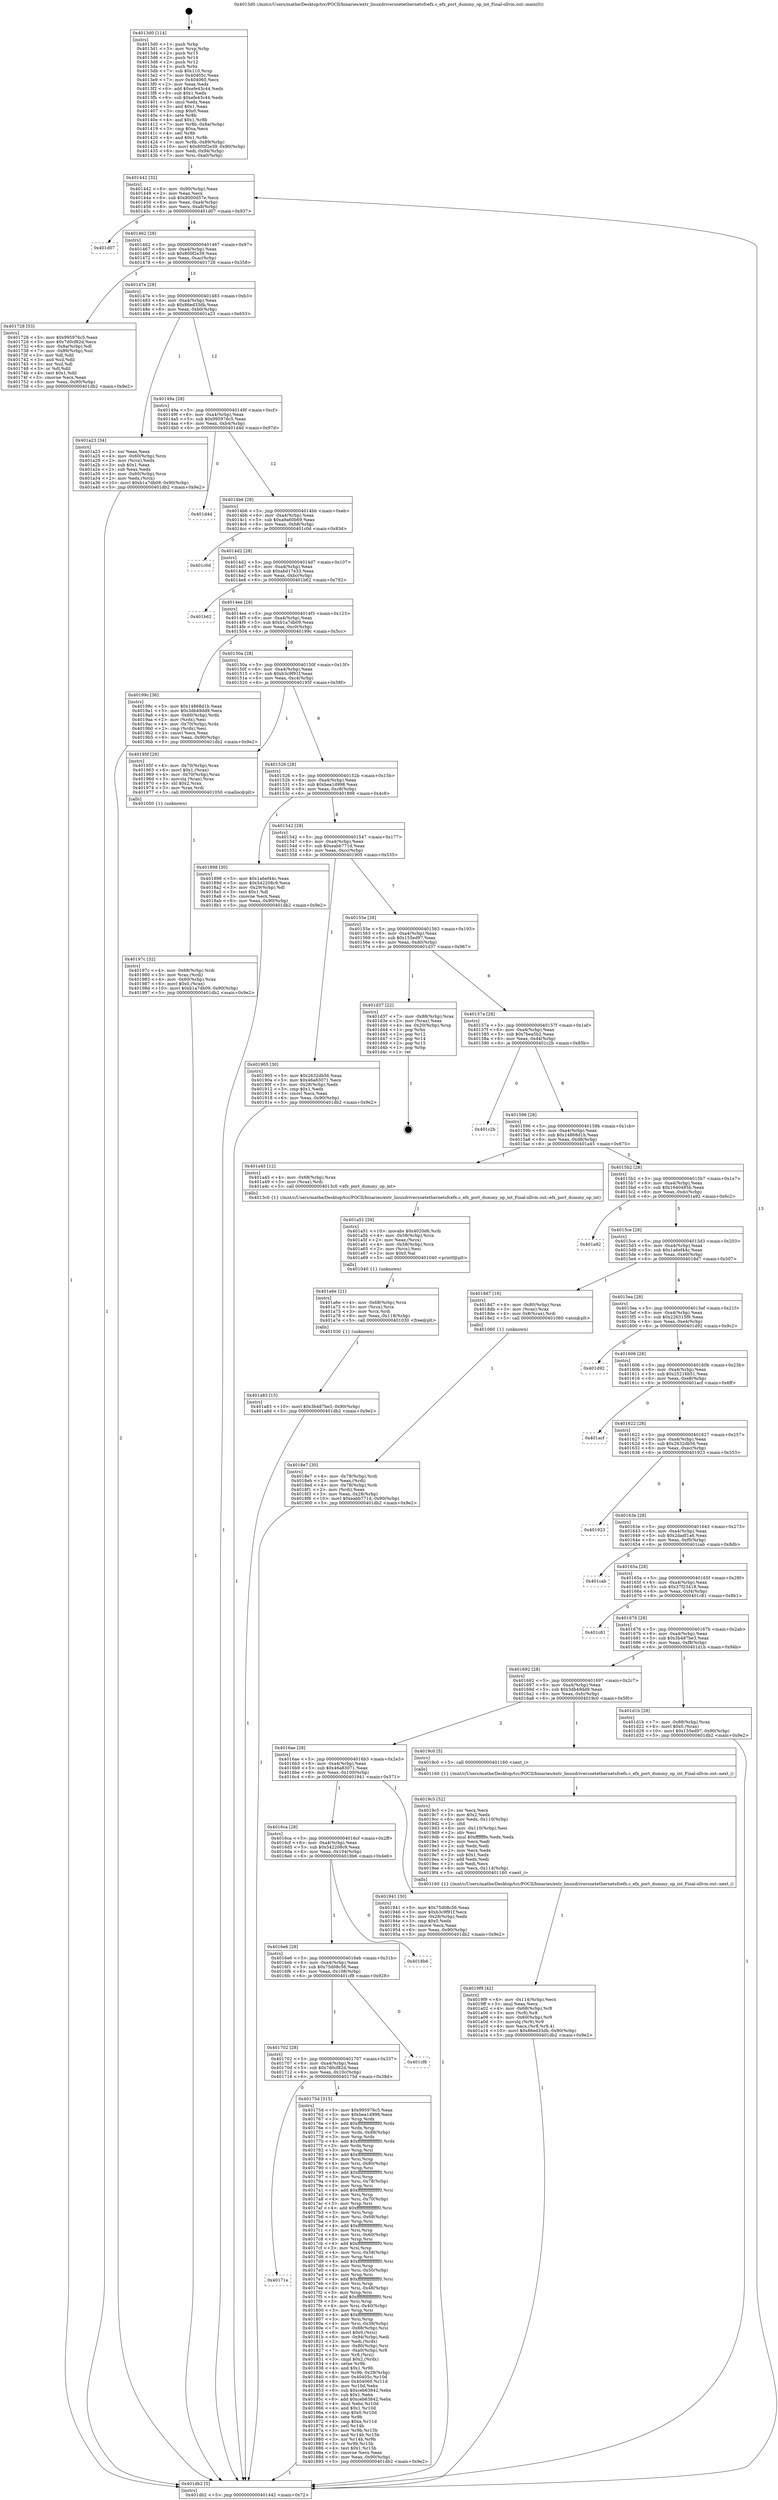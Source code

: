 digraph "0x4013d0" {
  label = "0x4013d0 (/mnt/c/Users/mathe/Desktop/tcc/POCII/binaries/extr_linuxdriversnetethernetsfcefx.c_efx_port_dummy_op_int_Final-ollvm.out::main(0))"
  labelloc = "t"
  node[shape=record]

  Entry [label="",width=0.3,height=0.3,shape=circle,fillcolor=black,style=filled]
  "0x401442" [label="{
     0x401442 [32]\l
     | [instrs]\l
     &nbsp;&nbsp;0x401442 \<+6\>: mov -0x90(%rbp),%eax\l
     &nbsp;&nbsp;0x401448 \<+2\>: mov %eax,%ecx\l
     &nbsp;&nbsp;0x40144a \<+6\>: sub $0x8000d57e,%ecx\l
     &nbsp;&nbsp;0x401450 \<+6\>: mov %eax,-0xa4(%rbp)\l
     &nbsp;&nbsp;0x401456 \<+6\>: mov %ecx,-0xa8(%rbp)\l
     &nbsp;&nbsp;0x40145c \<+6\>: je 0000000000401d07 \<main+0x937\>\l
  }"]
  "0x401d07" [label="{
     0x401d07\l
  }", style=dashed]
  "0x401462" [label="{
     0x401462 [28]\l
     | [instrs]\l
     &nbsp;&nbsp;0x401462 \<+5\>: jmp 0000000000401467 \<main+0x97\>\l
     &nbsp;&nbsp;0x401467 \<+6\>: mov -0xa4(%rbp),%eax\l
     &nbsp;&nbsp;0x40146d \<+5\>: sub $0x800f2e39,%eax\l
     &nbsp;&nbsp;0x401472 \<+6\>: mov %eax,-0xac(%rbp)\l
     &nbsp;&nbsp;0x401478 \<+6\>: je 0000000000401728 \<main+0x358\>\l
  }"]
  Exit [label="",width=0.3,height=0.3,shape=circle,fillcolor=black,style=filled,peripheries=2]
  "0x401728" [label="{
     0x401728 [53]\l
     | [instrs]\l
     &nbsp;&nbsp;0x401728 \<+5\>: mov $0x995976c5,%eax\l
     &nbsp;&nbsp;0x40172d \<+5\>: mov $0x7d0cf82d,%ecx\l
     &nbsp;&nbsp;0x401732 \<+6\>: mov -0x8a(%rbp),%dl\l
     &nbsp;&nbsp;0x401738 \<+7\>: mov -0x89(%rbp),%sil\l
     &nbsp;&nbsp;0x40173f \<+3\>: mov %dl,%dil\l
     &nbsp;&nbsp;0x401742 \<+3\>: and %sil,%dil\l
     &nbsp;&nbsp;0x401745 \<+3\>: xor %sil,%dl\l
     &nbsp;&nbsp;0x401748 \<+3\>: or %dl,%dil\l
     &nbsp;&nbsp;0x40174b \<+4\>: test $0x1,%dil\l
     &nbsp;&nbsp;0x40174f \<+3\>: cmovne %ecx,%eax\l
     &nbsp;&nbsp;0x401752 \<+6\>: mov %eax,-0x90(%rbp)\l
     &nbsp;&nbsp;0x401758 \<+5\>: jmp 0000000000401db2 \<main+0x9e2\>\l
  }"]
  "0x40147e" [label="{
     0x40147e [28]\l
     | [instrs]\l
     &nbsp;&nbsp;0x40147e \<+5\>: jmp 0000000000401483 \<main+0xb3\>\l
     &nbsp;&nbsp;0x401483 \<+6\>: mov -0xa4(%rbp),%eax\l
     &nbsp;&nbsp;0x401489 \<+5\>: sub $0x86ed33db,%eax\l
     &nbsp;&nbsp;0x40148e \<+6\>: mov %eax,-0xb0(%rbp)\l
     &nbsp;&nbsp;0x401494 \<+6\>: je 0000000000401a23 \<main+0x653\>\l
  }"]
  "0x401db2" [label="{
     0x401db2 [5]\l
     | [instrs]\l
     &nbsp;&nbsp;0x401db2 \<+5\>: jmp 0000000000401442 \<main+0x72\>\l
  }"]
  "0x4013d0" [label="{
     0x4013d0 [114]\l
     | [instrs]\l
     &nbsp;&nbsp;0x4013d0 \<+1\>: push %rbp\l
     &nbsp;&nbsp;0x4013d1 \<+3\>: mov %rsp,%rbp\l
     &nbsp;&nbsp;0x4013d4 \<+2\>: push %r15\l
     &nbsp;&nbsp;0x4013d6 \<+2\>: push %r14\l
     &nbsp;&nbsp;0x4013d8 \<+2\>: push %r12\l
     &nbsp;&nbsp;0x4013da \<+1\>: push %rbx\l
     &nbsp;&nbsp;0x4013db \<+7\>: sub $0x110,%rsp\l
     &nbsp;&nbsp;0x4013e2 \<+7\>: mov 0x40405c,%eax\l
     &nbsp;&nbsp;0x4013e9 \<+7\>: mov 0x404060,%ecx\l
     &nbsp;&nbsp;0x4013f0 \<+2\>: mov %eax,%edx\l
     &nbsp;&nbsp;0x4013f2 \<+6\>: add $0xefe43c44,%edx\l
     &nbsp;&nbsp;0x4013f8 \<+3\>: sub $0x1,%edx\l
     &nbsp;&nbsp;0x4013fb \<+6\>: sub $0xefe43c44,%edx\l
     &nbsp;&nbsp;0x401401 \<+3\>: imul %edx,%eax\l
     &nbsp;&nbsp;0x401404 \<+3\>: and $0x1,%eax\l
     &nbsp;&nbsp;0x401407 \<+3\>: cmp $0x0,%eax\l
     &nbsp;&nbsp;0x40140a \<+4\>: sete %r8b\l
     &nbsp;&nbsp;0x40140e \<+4\>: and $0x1,%r8b\l
     &nbsp;&nbsp;0x401412 \<+7\>: mov %r8b,-0x8a(%rbp)\l
     &nbsp;&nbsp;0x401419 \<+3\>: cmp $0xa,%ecx\l
     &nbsp;&nbsp;0x40141c \<+4\>: setl %r8b\l
     &nbsp;&nbsp;0x401420 \<+4\>: and $0x1,%r8b\l
     &nbsp;&nbsp;0x401424 \<+7\>: mov %r8b,-0x89(%rbp)\l
     &nbsp;&nbsp;0x40142b \<+10\>: movl $0x800f2e39,-0x90(%rbp)\l
     &nbsp;&nbsp;0x401435 \<+6\>: mov %edi,-0x94(%rbp)\l
     &nbsp;&nbsp;0x40143b \<+7\>: mov %rsi,-0xa0(%rbp)\l
  }"]
  "0x401a83" [label="{
     0x401a83 [15]\l
     | [instrs]\l
     &nbsp;&nbsp;0x401a83 \<+10\>: movl $0x3b487be3,-0x90(%rbp)\l
     &nbsp;&nbsp;0x401a8d \<+5\>: jmp 0000000000401db2 \<main+0x9e2\>\l
  }"]
  "0x401a23" [label="{
     0x401a23 [34]\l
     | [instrs]\l
     &nbsp;&nbsp;0x401a23 \<+2\>: xor %eax,%eax\l
     &nbsp;&nbsp;0x401a25 \<+4\>: mov -0x60(%rbp),%rcx\l
     &nbsp;&nbsp;0x401a29 \<+2\>: mov (%rcx),%edx\l
     &nbsp;&nbsp;0x401a2b \<+3\>: sub $0x1,%eax\l
     &nbsp;&nbsp;0x401a2e \<+2\>: sub %eax,%edx\l
     &nbsp;&nbsp;0x401a30 \<+4\>: mov -0x60(%rbp),%rcx\l
     &nbsp;&nbsp;0x401a34 \<+2\>: mov %edx,(%rcx)\l
     &nbsp;&nbsp;0x401a36 \<+10\>: movl $0xb1a7db09,-0x90(%rbp)\l
     &nbsp;&nbsp;0x401a40 \<+5\>: jmp 0000000000401db2 \<main+0x9e2\>\l
  }"]
  "0x40149a" [label="{
     0x40149a [28]\l
     | [instrs]\l
     &nbsp;&nbsp;0x40149a \<+5\>: jmp 000000000040149f \<main+0xcf\>\l
     &nbsp;&nbsp;0x40149f \<+6\>: mov -0xa4(%rbp),%eax\l
     &nbsp;&nbsp;0x4014a5 \<+5\>: sub $0x995976c5,%eax\l
     &nbsp;&nbsp;0x4014aa \<+6\>: mov %eax,-0xb4(%rbp)\l
     &nbsp;&nbsp;0x4014b0 \<+6\>: je 0000000000401d4d \<main+0x97d\>\l
  }"]
  "0x401a6e" [label="{
     0x401a6e [21]\l
     | [instrs]\l
     &nbsp;&nbsp;0x401a6e \<+4\>: mov -0x68(%rbp),%rcx\l
     &nbsp;&nbsp;0x401a72 \<+3\>: mov (%rcx),%rcx\l
     &nbsp;&nbsp;0x401a75 \<+3\>: mov %rcx,%rdi\l
     &nbsp;&nbsp;0x401a78 \<+6\>: mov %eax,-0x118(%rbp)\l
     &nbsp;&nbsp;0x401a7e \<+5\>: call 0000000000401030 \<free@plt\>\l
     | [calls]\l
     &nbsp;&nbsp;0x401030 \{1\} (unknown)\l
  }"]
  "0x401d4d" [label="{
     0x401d4d\l
  }", style=dashed]
  "0x4014b6" [label="{
     0x4014b6 [28]\l
     | [instrs]\l
     &nbsp;&nbsp;0x4014b6 \<+5\>: jmp 00000000004014bb \<main+0xeb\>\l
     &nbsp;&nbsp;0x4014bb \<+6\>: mov -0xa4(%rbp),%eax\l
     &nbsp;&nbsp;0x4014c1 \<+5\>: sub $0xa9a60b69,%eax\l
     &nbsp;&nbsp;0x4014c6 \<+6\>: mov %eax,-0xb8(%rbp)\l
     &nbsp;&nbsp;0x4014cc \<+6\>: je 0000000000401c0d \<main+0x83d\>\l
  }"]
  "0x401a51" [label="{
     0x401a51 [29]\l
     | [instrs]\l
     &nbsp;&nbsp;0x401a51 \<+10\>: movabs $0x4020d6,%rdi\l
     &nbsp;&nbsp;0x401a5b \<+4\>: mov -0x58(%rbp),%rcx\l
     &nbsp;&nbsp;0x401a5f \<+2\>: mov %eax,(%rcx)\l
     &nbsp;&nbsp;0x401a61 \<+4\>: mov -0x58(%rbp),%rcx\l
     &nbsp;&nbsp;0x401a65 \<+2\>: mov (%rcx),%esi\l
     &nbsp;&nbsp;0x401a67 \<+2\>: mov $0x0,%al\l
     &nbsp;&nbsp;0x401a69 \<+5\>: call 0000000000401040 \<printf@plt\>\l
     | [calls]\l
     &nbsp;&nbsp;0x401040 \{1\} (unknown)\l
  }"]
  "0x401c0d" [label="{
     0x401c0d\l
  }", style=dashed]
  "0x4014d2" [label="{
     0x4014d2 [28]\l
     | [instrs]\l
     &nbsp;&nbsp;0x4014d2 \<+5\>: jmp 00000000004014d7 \<main+0x107\>\l
     &nbsp;&nbsp;0x4014d7 \<+6\>: mov -0xa4(%rbp),%eax\l
     &nbsp;&nbsp;0x4014dd \<+5\>: sub $0xabd17e33,%eax\l
     &nbsp;&nbsp;0x4014e2 \<+6\>: mov %eax,-0xbc(%rbp)\l
     &nbsp;&nbsp;0x4014e8 \<+6\>: je 0000000000401b62 \<main+0x792\>\l
  }"]
  "0x4019f9" [label="{
     0x4019f9 [42]\l
     | [instrs]\l
     &nbsp;&nbsp;0x4019f9 \<+6\>: mov -0x114(%rbp),%ecx\l
     &nbsp;&nbsp;0x4019ff \<+3\>: imul %eax,%ecx\l
     &nbsp;&nbsp;0x401a02 \<+4\>: mov -0x68(%rbp),%r8\l
     &nbsp;&nbsp;0x401a06 \<+3\>: mov (%r8),%r8\l
     &nbsp;&nbsp;0x401a09 \<+4\>: mov -0x60(%rbp),%r9\l
     &nbsp;&nbsp;0x401a0d \<+3\>: movslq (%r9),%r9\l
     &nbsp;&nbsp;0x401a10 \<+4\>: mov %ecx,(%r8,%r9,4)\l
     &nbsp;&nbsp;0x401a14 \<+10\>: movl $0x86ed33db,-0x90(%rbp)\l
     &nbsp;&nbsp;0x401a1e \<+5\>: jmp 0000000000401db2 \<main+0x9e2\>\l
  }"]
  "0x401b62" [label="{
     0x401b62\l
  }", style=dashed]
  "0x4014ee" [label="{
     0x4014ee [28]\l
     | [instrs]\l
     &nbsp;&nbsp;0x4014ee \<+5\>: jmp 00000000004014f3 \<main+0x123\>\l
     &nbsp;&nbsp;0x4014f3 \<+6\>: mov -0xa4(%rbp),%eax\l
     &nbsp;&nbsp;0x4014f9 \<+5\>: sub $0xb1a7db09,%eax\l
     &nbsp;&nbsp;0x4014fe \<+6\>: mov %eax,-0xc0(%rbp)\l
     &nbsp;&nbsp;0x401504 \<+6\>: je 000000000040199c \<main+0x5cc\>\l
  }"]
  "0x4019c5" [label="{
     0x4019c5 [52]\l
     | [instrs]\l
     &nbsp;&nbsp;0x4019c5 \<+2\>: xor %ecx,%ecx\l
     &nbsp;&nbsp;0x4019c7 \<+5\>: mov $0x2,%edx\l
     &nbsp;&nbsp;0x4019cc \<+6\>: mov %edx,-0x110(%rbp)\l
     &nbsp;&nbsp;0x4019d2 \<+1\>: cltd\l
     &nbsp;&nbsp;0x4019d3 \<+6\>: mov -0x110(%rbp),%esi\l
     &nbsp;&nbsp;0x4019d9 \<+2\>: idiv %esi\l
     &nbsp;&nbsp;0x4019db \<+6\>: imul $0xfffffffe,%edx,%edx\l
     &nbsp;&nbsp;0x4019e1 \<+2\>: mov %ecx,%edi\l
     &nbsp;&nbsp;0x4019e3 \<+2\>: sub %edx,%edi\l
     &nbsp;&nbsp;0x4019e5 \<+2\>: mov %ecx,%edx\l
     &nbsp;&nbsp;0x4019e7 \<+3\>: sub $0x1,%edx\l
     &nbsp;&nbsp;0x4019ea \<+2\>: add %edx,%edi\l
     &nbsp;&nbsp;0x4019ec \<+2\>: sub %edi,%ecx\l
     &nbsp;&nbsp;0x4019ee \<+6\>: mov %ecx,-0x114(%rbp)\l
     &nbsp;&nbsp;0x4019f4 \<+5\>: call 0000000000401160 \<next_i\>\l
     | [calls]\l
     &nbsp;&nbsp;0x401160 \{1\} (/mnt/c/Users/mathe/Desktop/tcc/POCII/binaries/extr_linuxdriversnetethernetsfcefx.c_efx_port_dummy_op_int_Final-ollvm.out::next_i)\l
  }"]
  "0x40199c" [label="{
     0x40199c [36]\l
     | [instrs]\l
     &nbsp;&nbsp;0x40199c \<+5\>: mov $0x14868d1b,%eax\l
     &nbsp;&nbsp;0x4019a1 \<+5\>: mov $0x3db49dd9,%ecx\l
     &nbsp;&nbsp;0x4019a6 \<+4\>: mov -0x60(%rbp),%rdx\l
     &nbsp;&nbsp;0x4019aa \<+2\>: mov (%rdx),%esi\l
     &nbsp;&nbsp;0x4019ac \<+4\>: mov -0x70(%rbp),%rdx\l
     &nbsp;&nbsp;0x4019b0 \<+2\>: cmp (%rdx),%esi\l
     &nbsp;&nbsp;0x4019b2 \<+3\>: cmovl %ecx,%eax\l
     &nbsp;&nbsp;0x4019b5 \<+6\>: mov %eax,-0x90(%rbp)\l
     &nbsp;&nbsp;0x4019bb \<+5\>: jmp 0000000000401db2 \<main+0x9e2\>\l
  }"]
  "0x40150a" [label="{
     0x40150a [28]\l
     | [instrs]\l
     &nbsp;&nbsp;0x40150a \<+5\>: jmp 000000000040150f \<main+0x13f\>\l
     &nbsp;&nbsp;0x40150f \<+6\>: mov -0xa4(%rbp),%eax\l
     &nbsp;&nbsp;0x401515 \<+5\>: sub $0xb3c9f91f,%eax\l
     &nbsp;&nbsp;0x40151a \<+6\>: mov %eax,-0xc4(%rbp)\l
     &nbsp;&nbsp;0x401520 \<+6\>: je 000000000040195f \<main+0x58f\>\l
  }"]
  "0x40197c" [label="{
     0x40197c [32]\l
     | [instrs]\l
     &nbsp;&nbsp;0x40197c \<+4\>: mov -0x68(%rbp),%rdi\l
     &nbsp;&nbsp;0x401980 \<+3\>: mov %rax,(%rdi)\l
     &nbsp;&nbsp;0x401983 \<+4\>: mov -0x60(%rbp),%rax\l
     &nbsp;&nbsp;0x401987 \<+6\>: movl $0x0,(%rax)\l
     &nbsp;&nbsp;0x40198d \<+10\>: movl $0xb1a7db09,-0x90(%rbp)\l
     &nbsp;&nbsp;0x401997 \<+5\>: jmp 0000000000401db2 \<main+0x9e2\>\l
  }"]
  "0x40195f" [label="{
     0x40195f [29]\l
     | [instrs]\l
     &nbsp;&nbsp;0x40195f \<+4\>: mov -0x70(%rbp),%rax\l
     &nbsp;&nbsp;0x401963 \<+6\>: movl $0x1,(%rax)\l
     &nbsp;&nbsp;0x401969 \<+4\>: mov -0x70(%rbp),%rax\l
     &nbsp;&nbsp;0x40196d \<+3\>: movslq (%rax),%rax\l
     &nbsp;&nbsp;0x401970 \<+4\>: shl $0x2,%rax\l
     &nbsp;&nbsp;0x401974 \<+3\>: mov %rax,%rdi\l
     &nbsp;&nbsp;0x401977 \<+5\>: call 0000000000401050 \<malloc@plt\>\l
     | [calls]\l
     &nbsp;&nbsp;0x401050 \{1\} (unknown)\l
  }"]
  "0x401526" [label="{
     0x401526 [28]\l
     | [instrs]\l
     &nbsp;&nbsp;0x401526 \<+5\>: jmp 000000000040152b \<main+0x15b\>\l
     &nbsp;&nbsp;0x40152b \<+6\>: mov -0xa4(%rbp),%eax\l
     &nbsp;&nbsp;0x401531 \<+5\>: sub $0xbea1d998,%eax\l
     &nbsp;&nbsp;0x401536 \<+6\>: mov %eax,-0xc8(%rbp)\l
     &nbsp;&nbsp;0x40153c \<+6\>: je 0000000000401898 \<main+0x4c8\>\l
  }"]
  "0x4018e7" [label="{
     0x4018e7 [30]\l
     | [instrs]\l
     &nbsp;&nbsp;0x4018e7 \<+4\>: mov -0x78(%rbp),%rdi\l
     &nbsp;&nbsp;0x4018eb \<+2\>: mov %eax,(%rdi)\l
     &nbsp;&nbsp;0x4018ed \<+4\>: mov -0x78(%rbp),%rdi\l
     &nbsp;&nbsp;0x4018f1 \<+2\>: mov (%rdi),%eax\l
     &nbsp;&nbsp;0x4018f3 \<+3\>: mov %eax,-0x28(%rbp)\l
     &nbsp;&nbsp;0x4018f6 \<+10\>: movl $0xeabb771d,-0x90(%rbp)\l
     &nbsp;&nbsp;0x401900 \<+5\>: jmp 0000000000401db2 \<main+0x9e2\>\l
  }"]
  "0x401898" [label="{
     0x401898 [30]\l
     | [instrs]\l
     &nbsp;&nbsp;0x401898 \<+5\>: mov $0x1a6ef44c,%eax\l
     &nbsp;&nbsp;0x40189d \<+5\>: mov $0x542208c9,%ecx\l
     &nbsp;&nbsp;0x4018a2 \<+3\>: mov -0x29(%rbp),%dl\l
     &nbsp;&nbsp;0x4018a5 \<+3\>: test $0x1,%dl\l
     &nbsp;&nbsp;0x4018a8 \<+3\>: cmovne %ecx,%eax\l
     &nbsp;&nbsp;0x4018ab \<+6\>: mov %eax,-0x90(%rbp)\l
     &nbsp;&nbsp;0x4018b1 \<+5\>: jmp 0000000000401db2 \<main+0x9e2\>\l
  }"]
  "0x401542" [label="{
     0x401542 [28]\l
     | [instrs]\l
     &nbsp;&nbsp;0x401542 \<+5\>: jmp 0000000000401547 \<main+0x177\>\l
     &nbsp;&nbsp;0x401547 \<+6\>: mov -0xa4(%rbp),%eax\l
     &nbsp;&nbsp;0x40154d \<+5\>: sub $0xeabb771d,%eax\l
     &nbsp;&nbsp;0x401552 \<+6\>: mov %eax,-0xcc(%rbp)\l
     &nbsp;&nbsp;0x401558 \<+6\>: je 0000000000401905 \<main+0x535\>\l
  }"]
  "0x40171e" [label="{
     0x40171e\l
  }", style=dashed]
  "0x401905" [label="{
     0x401905 [30]\l
     | [instrs]\l
     &nbsp;&nbsp;0x401905 \<+5\>: mov $0x2632db56,%eax\l
     &nbsp;&nbsp;0x40190a \<+5\>: mov $0x46a83071,%ecx\l
     &nbsp;&nbsp;0x40190f \<+3\>: mov -0x28(%rbp),%edx\l
     &nbsp;&nbsp;0x401912 \<+3\>: cmp $0x1,%edx\l
     &nbsp;&nbsp;0x401915 \<+3\>: cmovl %ecx,%eax\l
     &nbsp;&nbsp;0x401918 \<+6\>: mov %eax,-0x90(%rbp)\l
     &nbsp;&nbsp;0x40191e \<+5\>: jmp 0000000000401db2 \<main+0x9e2\>\l
  }"]
  "0x40155e" [label="{
     0x40155e [28]\l
     | [instrs]\l
     &nbsp;&nbsp;0x40155e \<+5\>: jmp 0000000000401563 \<main+0x193\>\l
     &nbsp;&nbsp;0x401563 \<+6\>: mov -0xa4(%rbp),%eax\l
     &nbsp;&nbsp;0x401569 \<+5\>: sub $0x155ed97,%eax\l
     &nbsp;&nbsp;0x40156e \<+6\>: mov %eax,-0xd0(%rbp)\l
     &nbsp;&nbsp;0x401574 \<+6\>: je 0000000000401d37 \<main+0x967\>\l
  }"]
  "0x40175d" [label="{
     0x40175d [315]\l
     | [instrs]\l
     &nbsp;&nbsp;0x40175d \<+5\>: mov $0x995976c5,%eax\l
     &nbsp;&nbsp;0x401762 \<+5\>: mov $0xbea1d998,%ecx\l
     &nbsp;&nbsp;0x401767 \<+3\>: mov %rsp,%rdx\l
     &nbsp;&nbsp;0x40176a \<+4\>: add $0xfffffffffffffff0,%rdx\l
     &nbsp;&nbsp;0x40176e \<+3\>: mov %rdx,%rsp\l
     &nbsp;&nbsp;0x401771 \<+7\>: mov %rdx,-0x88(%rbp)\l
     &nbsp;&nbsp;0x401778 \<+3\>: mov %rsp,%rdx\l
     &nbsp;&nbsp;0x40177b \<+4\>: add $0xfffffffffffffff0,%rdx\l
     &nbsp;&nbsp;0x40177f \<+3\>: mov %rdx,%rsp\l
     &nbsp;&nbsp;0x401782 \<+3\>: mov %rsp,%rsi\l
     &nbsp;&nbsp;0x401785 \<+4\>: add $0xfffffffffffffff0,%rsi\l
     &nbsp;&nbsp;0x401789 \<+3\>: mov %rsi,%rsp\l
     &nbsp;&nbsp;0x40178c \<+4\>: mov %rsi,-0x80(%rbp)\l
     &nbsp;&nbsp;0x401790 \<+3\>: mov %rsp,%rsi\l
     &nbsp;&nbsp;0x401793 \<+4\>: add $0xfffffffffffffff0,%rsi\l
     &nbsp;&nbsp;0x401797 \<+3\>: mov %rsi,%rsp\l
     &nbsp;&nbsp;0x40179a \<+4\>: mov %rsi,-0x78(%rbp)\l
     &nbsp;&nbsp;0x40179e \<+3\>: mov %rsp,%rsi\l
     &nbsp;&nbsp;0x4017a1 \<+4\>: add $0xfffffffffffffff0,%rsi\l
     &nbsp;&nbsp;0x4017a5 \<+3\>: mov %rsi,%rsp\l
     &nbsp;&nbsp;0x4017a8 \<+4\>: mov %rsi,-0x70(%rbp)\l
     &nbsp;&nbsp;0x4017ac \<+3\>: mov %rsp,%rsi\l
     &nbsp;&nbsp;0x4017af \<+4\>: add $0xfffffffffffffff0,%rsi\l
     &nbsp;&nbsp;0x4017b3 \<+3\>: mov %rsi,%rsp\l
     &nbsp;&nbsp;0x4017b6 \<+4\>: mov %rsi,-0x68(%rbp)\l
     &nbsp;&nbsp;0x4017ba \<+3\>: mov %rsp,%rsi\l
     &nbsp;&nbsp;0x4017bd \<+4\>: add $0xfffffffffffffff0,%rsi\l
     &nbsp;&nbsp;0x4017c1 \<+3\>: mov %rsi,%rsp\l
     &nbsp;&nbsp;0x4017c4 \<+4\>: mov %rsi,-0x60(%rbp)\l
     &nbsp;&nbsp;0x4017c8 \<+3\>: mov %rsp,%rsi\l
     &nbsp;&nbsp;0x4017cb \<+4\>: add $0xfffffffffffffff0,%rsi\l
     &nbsp;&nbsp;0x4017cf \<+3\>: mov %rsi,%rsp\l
     &nbsp;&nbsp;0x4017d2 \<+4\>: mov %rsi,-0x58(%rbp)\l
     &nbsp;&nbsp;0x4017d6 \<+3\>: mov %rsp,%rsi\l
     &nbsp;&nbsp;0x4017d9 \<+4\>: add $0xfffffffffffffff0,%rsi\l
     &nbsp;&nbsp;0x4017dd \<+3\>: mov %rsi,%rsp\l
     &nbsp;&nbsp;0x4017e0 \<+4\>: mov %rsi,-0x50(%rbp)\l
     &nbsp;&nbsp;0x4017e4 \<+3\>: mov %rsp,%rsi\l
     &nbsp;&nbsp;0x4017e7 \<+4\>: add $0xfffffffffffffff0,%rsi\l
     &nbsp;&nbsp;0x4017eb \<+3\>: mov %rsi,%rsp\l
     &nbsp;&nbsp;0x4017ee \<+4\>: mov %rsi,-0x48(%rbp)\l
     &nbsp;&nbsp;0x4017f2 \<+3\>: mov %rsp,%rsi\l
     &nbsp;&nbsp;0x4017f5 \<+4\>: add $0xfffffffffffffff0,%rsi\l
     &nbsp;&nbsp;0x4017f9 \<+3\>: mov %rsi,%rsp\l
     &nbsp;&nbsp;0x4017fc \<+4\>: mov %rsi,-0x40(%rbp)\l
     &nbsp;&nbsp;0x401800 \<+3\>: mov %rsp,%rsi\l
     &nbsp;&nbsp;0x401803 \<+4\>: add $0xfffffffffffffff0,%rsi\l
     &nbsp;&nbsp;0x401807 \<+3\>: mov %rsi,%rsp\l
     &nbsp;&nbsp;0x40180a \<+4\>: mov %rsi,-0x38(%rbp)\l
     &nbsp;&nbsp;0x40180e \<+7\>: mov -0x88(%rbp),%rsi\l
     &nbsp;&nbsp;0x401815 \<+6\>: movl $0x0,(%rsi)\l
     &nbsp;&nbsp;0x40181b \<+6\>: mov -0x94(%rbp),%edi\l
     &nbsp;&nbsp;0x401821 \<+2\>: mov %edi,(%rdx)\l
     &nbsp;&nbsp;0x401823 \<+4\>: mov -0x80(%rbp),%rsi\l
     &nbsp;&nbsp;0x401827 \<+7\>: mov -0xa0(%rbp),%r8\l
     &nbsp;&nbsp;0x40182e \<+3\>: mov %r8,(%rsi)\l
     &nbsp;&nbsp;0x401831 \<+3\>: cmpl $0x2,(%rdx)\l
     &nbsp;&nbsp;0x401834 \<+4\>: setne %r9b\l
     &nbsp;&nbsp;0x401838 \<+4\>: and $0x1,%r9b\l
     &nbsp;&nbsp;0x40183c \<+4\>: mov %r9b,-0x29(%rbp)\l
     &nbsp;&nbsp;0x401840 \<+8\>: mov 0x40405c,%r10d\l
     &nbsp;&nbsp;0x401848 \<+8\>: mov 0x404060,%r11d\l
     &nbsp;&nbsp;0x401850 \<+3\>: mov %r10d,%ebx\l
     &nbsp;&nbsp;0x401853 \<+6\>: sub $0xceb63842,%ebx\l
     &nbsp;&nbsp;0x401859 \<+3\>: sub $0x1,%ebx\l
     &nbsp;&nbsp;0x40185c \<+6\>: add $0xceb63842,%ebx\l
     &nbsp;&nbsp;0x401862 \<+4\>: imul %ebx,%r10d\l
     &nbsp;&nbsp;0x401866 \<+4\>: and $0x1,%r10d\l
     &nbsp;&nbsp;0x40186a \<+4\>: cmp $0x0,%r10d\l
     &nbsp;&nbsp;0x40186e \<+4\>: sete %r9b\l
     &nbsp;&nbsp;0x401872 \<+4\>: cmp $0xa,%r11d\l
     &nbsp;&nbsp;0x401876 \<+4\>: setl %r14b\l
     &nbsp;&nbsp;0x40187a \<+3\>: mov %r9b,%r15b\l
     &nbsp;&nbsp;0x40187d \<+3\>: and %r14b,%r15b\l
     &nbsp;&nbsp;0x401880 \<+3\>: xor %r14b,%r9b\l
     &nbsp;&nbsp;0x401883 \<+3\>: or %r9b,%r15b\l
     &nbsp;&nbsp;0x401886 \<+4\>: test $0x1,%r15b\l
     &nbsp;&nbsp;0x40188a \<+3\>: cmovne %ecx,%eax\l
     &nbsp;&nbsp;0x40188d \<+6\>: mov %eax,-0x90(%rbp)\l
     &nbsp;&nbsp;0x401893 \<+5\>: jmp 0000000000401db2 \<main+0x9e2\>\l
  }"]
  "0x401d37" [label="{
     0x401d37 [22]\l
     | [instrs]\l
     &nbsp;&nbsp;0x401d37 \<+7\>: mov -0x88(%rbp),%rax\l
     &nbsp;&nbsp;0x401d3e \<+2\>: mov (%rax),%eax\l
     &nbsp;&nbsp;0x401d40 \<+4\>: lea -0x20(%rbp),%rsp\l
     &nbsp;&nbsp;0x401d44 \<+1\>: pop %rbx\l
     &nbsp;&nbsp;0x401d45 \<+2\>: pop %r12\l
     &nbsp;&nbsp;0x401d47 \<+2\>: pop %r14\l
     &nbsp;&nbsp;0x401d49 \<+2\>: pop %r15\l
     &nbsp;&nbsp;0x401d4b \<+1\>: pop %rbp\l
     &nbsp;&nbsp;0x401d4c \<+1\>: ret\l
  }"]
  "0x40157a" [label="{
     0x40157a [28]\l
     | [instrs]\l
     &nbsp;&nbsp;0x40157a \<+5\>: jmp 000000000040157f \<main+0x1af\>\l
     &nbsp;&nbsp;0x40157f \<+6\>: mov -0xa4(%rbp),%eax\l
     &nbsp;&nbsp;0x401585 \<+5\>: sub $0x7bea5b2,%eax\l
     &nbsp;&nbsp;0x40158a \<+6\>: mov %eax,-0xd4(%rbp)\l
     &nbsp;&nbsp;0x401590 \<+6\>: je 0000000000401c2b \<main+0x85b\>\l
  }"]
  "0x401702" [label="{
     0x401702 [28]\l
     | [instrs]\l
     &nbsp;&nbsp;0x401702 \<+5\>: jmp 0000000000401707 \<main+0x337\>\l
     &nbsp;&nbsp;0x401707 \<+6\>: mov -0xa4(%rbp),%eax\l
     &nbsp;&nbsp;0x40170d \<+5\>: sub $0x7d0cf82d,%eax\l
     &nbsp;&nbsp;0x401712 \<+6\>: mov %eax,-0x10c(%rbp)\l
     &nbsp;&nbsp;0x401718 \<+6\>: je 000000000040175d \<main+0x38d\>\l
  }"]
  "0x401c2b" [label="{
     0x401c2b\l
  }", style=dashed]
  "0x401596" [label="{
     0x401596 [28]\l
     | [instrs]\l
     &nbsp;&nbsp;0x401596 \<+5\>: jmp 000000000040159b \<main+0x1cb\>\l
     &nbsp;&nbsp;0x40159b \<+6\>: mov -0xa4(%rbp),%eax\l
     &nbsp;&nbsp;0x4015a1 \<+5\>: sub $0x14868d1b,%eax\l
     &nbsp;&nbsp;0x4015a6 \<+6\>: mov %eax,-0xd8(%rbp)\l
     &nbsp;&nbsp;0x4015ac \<+6\>: je 0000000000401a45 \<main+0x675\>\l
  }"]
  "0x401cf8" [label="{
     0x401cf8\l
  }", style=dashed]
  "0x401a45" [label="{
     0x401a45 [12]\l
     | [instrs]\l
     &nbsp;&nbsp;0x401a45 \<+4\>: mov -0x68(%rbp),%rax\l
     &nbsp;&nbsp;0x401a49 \<+3\>: mov (%rax),%rdi\l
     &nbsp;&nbsp;0x401a4c \<+5\>: call 00000000004013c0 \<efx_port_dummy_op_int\>\l
     | [calls]\l
     &nbsp;&nbsp;0x4013c0 \{1\} (/mnt/c/Users/mathe/Desktop/tcc/POCII/binaries/extr_linuxdriversnetethernetsfcefx.c_efx_port_dummy_op_int_Final-ollvm.out::efx_port_dummy_op_int)\l
  }"]
  "0x4015b2" [label="{
     0x4015b2 [28]\l
     | [instrs]\l
     &nbsp;&nbsp;0x4015b2 \<+5\>: jmp 00000000004015b7 \<main+0x1e7\>\l
     &nbsp;&nbsp;0x4015b7 \<+6\>: mov -0xa4(%rbp),%eax\l
     &nbsp;&nbsp;0x4015bd \<+5\>: sub $0x1640485b,%eax\l
     &nbsp;&nbsp;0x4015c2 \<+6\>: mov %eax,-0xdc(%rbp)\l
     &nbsp;&nbsp;0x4015c8 \<+6\>: je 0000000000401a92 \<main+0x6c2\>\l
  }"]
  "0x4016e6" [label="{
     0x4016e6 [28]\l
     | [instrs]\l
     &nbsp;&nbsp;0x4016e6 \<+5\>: jmp 00000000004016eb \<main+0x31b\>\l
     &nbsp;&nbsp;0x4016eb \<+6\>: mov -0xa4(%rbp),%eax\l
     &nbsp;&nbsp;0x4016f1 \<+5\>: sub $0x75d08c56,%eax\l
     &nbsp;&nbsp;0x4016f6 \<+6\>: mov %eax,-0x108(%rbp)\l
     &nbsp;&nbsp;0x4016fc \<+6\>: je 0000000000401cf8 \<main+0x928\>\l
  }"]
  "0x401a92" [label="{
     0x401a92\l
  }", style=dashed]
  "0x4015ce" [label="{
     0x4015ce [28]\l
     | [instrs]\l
     &nbsp;&nbsp;0x4015ce \<+5\>: jmp 00000000004015d3 \<main+0x203\>\l
     &nbsp;&nbsp;0x4015d3 \<+6\>: mov -0xa4(%rbp),%eax\l
     &nbsp;&nbsp;0x4015d9 \<+5\>: sub $0x1a6ef44c,%eax\l
     &nbsp;&nbsp;0x4015de \<+6\>: mov %eax,-0xe0(%rbp)\l
     &nbsp;&nbsp;0x4015e4 \<+6\>: je 00000000004018d7 \<main+0x507\>\l
  }"]
  "0x4018b6" [label="{
     0x4018b6\l
  }", style=dashed]
  "0x4018d7" [label="{
     0x4018d7 [16]\l
     | [instrs]\l
     &nbsp;&nbsp;0x4018d7 \<+4\>: mov -0x80(%rbp),%rax\l
     &nbsp;&nbsp;0x4018db \<+3\>: mov (%rax),%rax\l
     &nbsp;&nbsp;0x4018de \<+4\>: mov 0x8(%rax),%rdi\l
     &nbsp;&nbsp;0x4018e2 \<+5\>: call 0000000000401060 \<atoi@plt\>\l
     | [calls]\l
     &nbsp;&nbsp;0x401060 \{1\} (unknown)\l
  }"]
  "0x4015ea" [label="{
     0x4015ea [28]\l
     | [instrs]\l
     &nbsp;&nbsp;0x4015ea \<+5\>: jmp 00000000004015ef \<main+0x21f\>\l
     &nbsp;&nbsp;0x4015ef \<+6\>: mov -0xa4(%rbp),%eax\l
     &nbsp;&nbsp;0x4015f5 \<+5\>: sub $0x226315f9,%eax\l
     &nbsp;&nbsp;0x4015fa \<+6\>: mov %eax,-0xe4(%rbp)\l
     &nbsp;&nbsp;0x401600 \<+6\>: je 0000000000401d92 \<main+0x9c2\>\l
  }"]
  "0x4016ca" [label="{
     0x4016ca [28]\l
     | [instrs]\l
     &nbsp;&nbsp;0x4016ca \<+5\>: jmp 00000000004016cf \<main+0x2ff\>\l
     &nbsp;&nbsp;0x4016cf \<+6\>: mov -0xa4(%rbp),%eax\l
     &nbsp;&nbsp;0x4016d5 \<+5\>: sub $0x542208c9,%eax\l
     &nbsp;&nbsp;0x4016da \<+6\>: mov %eax,-0x104(%rbp)\l
     &nbsp;&nbsp;0x4016e0 \<+6\>: je 00000000004018b6 \<main+0x4e6\>\l
  }"]
  "0x401d92" [label="{
     0x401d92\l
  }", style=dashed]
  "0x401606" [label="{
     0x401606 [28]\l
     | [instrs]\l
     &nbsp;&nbsp;0x401606 \<+5\>: jmp 000000000040160b \<main+0x23b\>\l
     &nbsp;&nbsp;0x40160b \<+6\>: mov -0xa4(%rbp),%eax\l
     &nbsp;&nbsp;0x401611 \<+5\>: sub $0x25216b51,%eax\l
     &nbsp;&nbsp;0x401616 \<+6\>: mov %eax,-0xe8(%rbp)\l
     &nbsp;&nbsp;0x40161c \<+6\>: je 0000000000401acf \<main+0x6ff\>\l
  }"]
  "0x401941" [label="{
     0x401941 [30]\l
     | [instrs]\l
     &nbsp;&nbsp;0x401941 \<+5\>: mov $0x75d08c56,%eax\l
     &nbsp;&nbsp;0x401946 \<+5\>: mov $0xb3c9f91f,%ecx\l
     &nbsp;&nbsp;0x40194b \<+3\>: mov -0x28(%rbp),%edx\l
     &nbsp;&nbsp;0x40194e \<+3\>: cmp $0x0,%edx\l
     &nbsp;&nbsp;0x401951 \<+3\>: cmove %ecx,%eax\l
     &nbsp;&nbsp;0x401954 \<+6\>: mov %eax,-0x90(%rbp)\l
     &nbsp;&nbsp;0x40195a \<+5\>: jmp 0000000000401db2 \<main+0x9e2\>\l
  }"]
  "0x401acf" [label="{
     0x401acf\l
  }", style=dashed]
  "0x401622" [label="{
     0x401622 [28]\l
     | [instrs]\l
     &nbsp;&nbsp;0x401622 \<+5\>: jmp 0000000000401627 \<main+0x257\>\l
     &nbsp;&nbsp;0x401627 \<+6\>: mov -0xa4(%rbp),%eax\l
     &nbsp;&nbsp;0x40162d \<+5\>: sub $0x2632db56,%eax\l
     &nbsp;&nbsp;0x401632 \<+6\>: mov %eax,-0xec(%rbp)\l
     &nbsp;&nbsp;0x401638 \<+6\>: je 0000000000401923 \<main+0x553\>\l
  }"]
  "0x4016ae" [label="{
     0x4016ae [28]\l
     | [instrs]\l
     &nbsp;&nbsp;0x4016ae \<+5\>: jmp 00000000004016b3 \<main+0x2e3\>\l
     &nbsp;&nbsp;0x4016b3 \<+6\>: mov -0xa4(%rbp),%eax\l
     &nbsp;&nbsp;0x4016b9 \<+5\>: sub $0x46a83071,%eax\l
     &nbsp;&nbsp;0x4016be \<+6\>: mov %eax,-0x100(%rbp)\l
     &nbsp;&nbsp;0x4016c4 \<+6\>: je 0000000000401941 \<main+0x571\>\l
  }"]
  "0x401923" [label="{
     0x401923\l
  }", style=dashed]
  "0x40163e" [label="{
     0x40163e [28]\l
     | [instrs]\l
     &nbsp;&nbsp;0x40163e \<+5\>: jmp 0000000000401643 \<main+0x273\>\l
     &nbsp;&nbsp;0x401643 \<+6\>: mov -0xa4(%rbp),%eax\l
     &nbsp;&nbsp;0x401649 \<+5\>: sub $0x2dadf1a6,%eax\l
     &nbsp;&nbsp;0x40164e \<+6\>: mov %eax,-0xf0(%rbp)\l
     &nbsp;&nbsp;0x401654 \<+6\>: je 0000000000401cab \<main+0x8db\>\l
  }"]
  "0x4019c0" [label="{
     0x4019c0 [5]\l
     | [instrs]\l
     &nbsp;&nbsp;0x4019c0 \<+5\>: call 0000000000401160 \<next_i\>\l
     | [calls]\l
     &nbsp;&nbsp;0x401160 \{1\} (/mnt/c/Users/mathe/Desktop/tcc/POCII/binaries/extr_linuxdriversnetethernetsfcefx.c_efx_port_dummy_op_int_Final-ollvm.out::next_i)\l
  }"]
  "0x401cab" [label="{
     0x401cab\l
  }", style=dashed]
  "0x40165a" [label="{
     0x40165a [28]\l
     | [instrs]\l
     &nbsp;&nbsp;0x40165a \<+5\>: jmp 000000000040165f \<main+0x28f\>\l
     &nbsp;&nbsp;0x40165f \<+6\>: mov -0xa4(%rbp),%eax\l
     &nbsp;&nbsp;0x401665 \<+5\>: sub $0x37f23418,%eax\l
     &nbsp;&nbsp;0x40166a \<+6\>: mov %eax,-0xf4(%rbp)\l
     &nbsp;&nbsp;0x401670 \<+6\>: je 0000000000401c81 \<main+0x8b1\>\l
  }"]
  "0x401692" [label="{
     0x401692 [28]\l
     | [instrs]\l
     &nbsp;&nbsp;0x401692 \<+5\>: jmp 0000000000401697 \<main+0x2c7\>\l
     &nbsp;&nbsp;0x401697 \<+6\>: mov -0xa4(%rbp),%eax\l
     &nbsp;&nbsp;0x40169d \<+5\>: sub $0x3db49dd9,%eax\l
     &nbsp;&nbsp;0x4016a2 \<+6\>: mov %eax,-0xfc(%rbp)\l
     &nbsp;&nbsp;0x4016a8 \<+6\>: je 00000000004019c0 \<main+0x5f0\>\l
  }"]
  "0x401c81" [label="{
     0x401c81\l
  }", style=dashed]
  "0x401676" [label="{
     0x401676 [28]\l
     | [instrs]\l
     &nbsp;&nbsp;0x401676 \<+5\>: jmp 000000000040167b \<main+0x2ab\>\l
     &nbsp;&nbsp;0x40167b \<+6\>: mov -0xa4(%rbp),%eax\l
     &nbsp;&nbsp;0x401681 \<+5\>: sub $0x3b487be3,%eax\l
     &nbsp;&nbsp;0x401686 \<+6\>: mov %eax,-0xf8(%rbp)\l
     &nbsp;&nbsp;0x40168c \<+6\>: je 0000000000401d1b \<main+0x94b\>\l
  }"]
  "0x401d1b" [label="{
     0x401d1b [28]\l
     | [instrs]\l
     &nbsp;&nbsp;0x401d1b \<+7\>: mov -0x88(%rbp),%rax\l
     &nbsp;&nbsp;0x401d22 \<+6\>: movl $0x0,(%rax)\l
     &nbsp;&nbsp;0x401d28 \<+10\>: movl $0x155ed97,-0x90(%rbp)\l
     &nbsp;&nbsp;0x401d32 \<+5\>: jmp 0000000000401db2 \<main+0x9e2\>\l
  }"]
  Entry -> "0x4013d0" [label=" 1"]
  "0x401442" -> "0x401d07" [label=" 0"]
  "0x401442" -> "0x401462" [label=" 14"]
  "0x401d37" -> Exit [label=" 1"]
  "0x401462" -> "0x401728" [label=" 1"]
  "0x401462" -> "0x40147e" [label=" 13"]
  "0x401728" -> "0x401db2" [label=" 1"]
  "0x4013d0" -> "0x401442" [label=" 1"]
  "0x401db2" -> "0x401442" [label=" 13"]
  "0x401d1b" -> "0x401db2" [label=" 1"]
  "0x40147e" -> "0x401a23" [label=" 1"]
  "0x40147e" -> "0x40149a" [label=" 12"]
  "0x401a83" -> "0x401db2" [label=" 1"]
  "0x40149a" -> "0x401d4d" [label=" 0"]
  "0x40149a" -> "0x4014b6" [label=" 12"]
  "0x401a6e" -> "0x401a83" [label=" 1"]
  "0x4014b6" -> "0x401c0d" [label=" 0"]
  "0x4014b6" -> "0x4014d2" [label=" 12"]
  "0x401a51" -> "0x401a6e" [label=" 1"]
  "0x4014d2" -> "0x401b62" [label=" 0"]
  "0x4014d2" -> "0x4014ee" [label=" 12"]
  "0x401a45" -> "0x401a51" [label=" 1"]
  "0x4014ee" -> "0x40199c" [label=" 2"]
  "0x4014ee" -> "0x40150a" [label=" 10"]
  "0x401a23" -> "0x401db2" [label=" 1"]
  "0x40150a" -> "0x40195f" [label=" 1"]
  "0x40150a" -> "0x401526" [label=" 9"]
  "0x4019f9" -> "0x401db2" [label=" 1"]
  "0x401526" -> "0x401898" [label=" 1"]
  "0x401526" -> "0x401542" [label=" 8"]
  "0x4019c5" -> "0x4019f9" [label=" 1"]
  "0x401542" -> "0x401905" [label=" 1"]
  "0x401542" -> "0x40155e" [label=" 7"]
  "0x40199c" -> "0x401db2" [label=" 2"]
  "0x40155e" -> "0x401d37" [label=" 1"]
  "0x40155e" -> "0x40157a" [label=" 6"]
  "0x40197c" -> "0x401db2" [label=" 1"]
  "0x40157a" -> "0x401c2b" [label=" 0"]
  "0x40157a" -> "0x401596" [label=" 6"]
  "0x401941" -> "0x401db2" [label=" 1"]
  "0x401596" -> "0x401a45" [label=" 1"]
  "0x401596" -> "0x4015b2" [label=" 5"]
  "0x401905" -> "0x401db2" [label=" 1"]
  "0x4015b2" -> "0x401a92" [label=" 0"]
  "0x4015b2" -> "0x4015ce" [label=" 5"]
  "0x4018d7" -> "0x4018e7" [label=" 1"]
  "0x4015ce" -> "0x4018d7" [label=" 1"]
  "0x4015ce" -> "0x4015ea" [label=" 4"]
  "0x401898" -> "0x401db2" [label=" 1"]
  "0x4015ea" -> "0x401d92" [label=" 0"]
  "0x4015ea" -> "0x401606" [label=" 4"]
  "0x4019c0" -> "0x4019c5" [label=" 1"]
  "0x401606" -> "0x401acf" [label=" 0"]
  "0x401606" -> "0x401622" [label=" 4"]
  "0x401702" -> "0x40171e" [label=" 0"]
  "0x401622" -> "0x401923" [label=" 0"]
  "0x401622" -> "0x40163e" [label=" 4"]
  "0x40195f" -> "0x40197c" [label=" 1"]
  "0x40163e" -> "0x401cab" [label=" 0"]
  "0x40163e" -> "0x40165a" [label=" 4"]
  "0x4016e6" -> "0x401702" [label=" 1"]
  "0x40165a" -> "0x401c81" [label=" 0"]
  "0x40165a" -> "0x401676" [label=" 4"]
  "0x4018e7" -> "0x401db2" [label=" 1"]
  "0x401676" -> "0x401d1b" [label=" 1"]
  "0x401676" -> "0x401692" [label=" 3"]
  "0x4016e6" -> "0x401cf8" [label=" 0"]
  "0x401692" -> "0x4019c0" [label=" 1"]
  "0x401692" -> "0x4016ae" [label=" 2"]
  "0x401702" -> "0x40175d" [label=" 1"]
  "0x4016ae" -> "0x401941" [label=" 1"]
  "0x4016ae" -> "0x4016ca" [label=" 1"]
  "0x40175d" -> "0x401db2" [label=" 1"]
  "0x4016ca" -> "0x4018b6" [label=" 0"]
  "0x4016ca" -> "0x4016e6" [label=" 1"]
}
